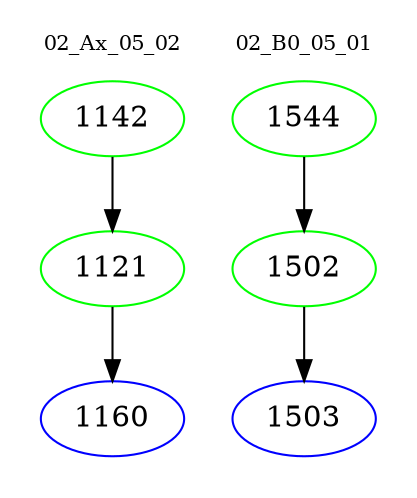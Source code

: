 digraph{
subgraph cluster_0 {
color = white
label = "02_Ax_05_02";
fontsize=10;
T0_1142 [label="1142", color="green"]
T0_1142 -> T0_1121 [color="black"]
T0_1121 [label="1121", color="green"]
T0_1121 -> T0_1160 [color="black"]
T0_1160 [label="1160", color="blue"]
}
subgraph cluster_1 {
color = white
label = "02_B0_05_01";
fontsize=10;
T1_1544 [label="1544", color="green"]
T1_1544 -> T1_1502 [color="black"]
T1_1502 [label="1502", color="green"]
T1_1502 -> T1_1503 [color="black"]
T1_1503 [label="1503", color="blue"]
}
}
